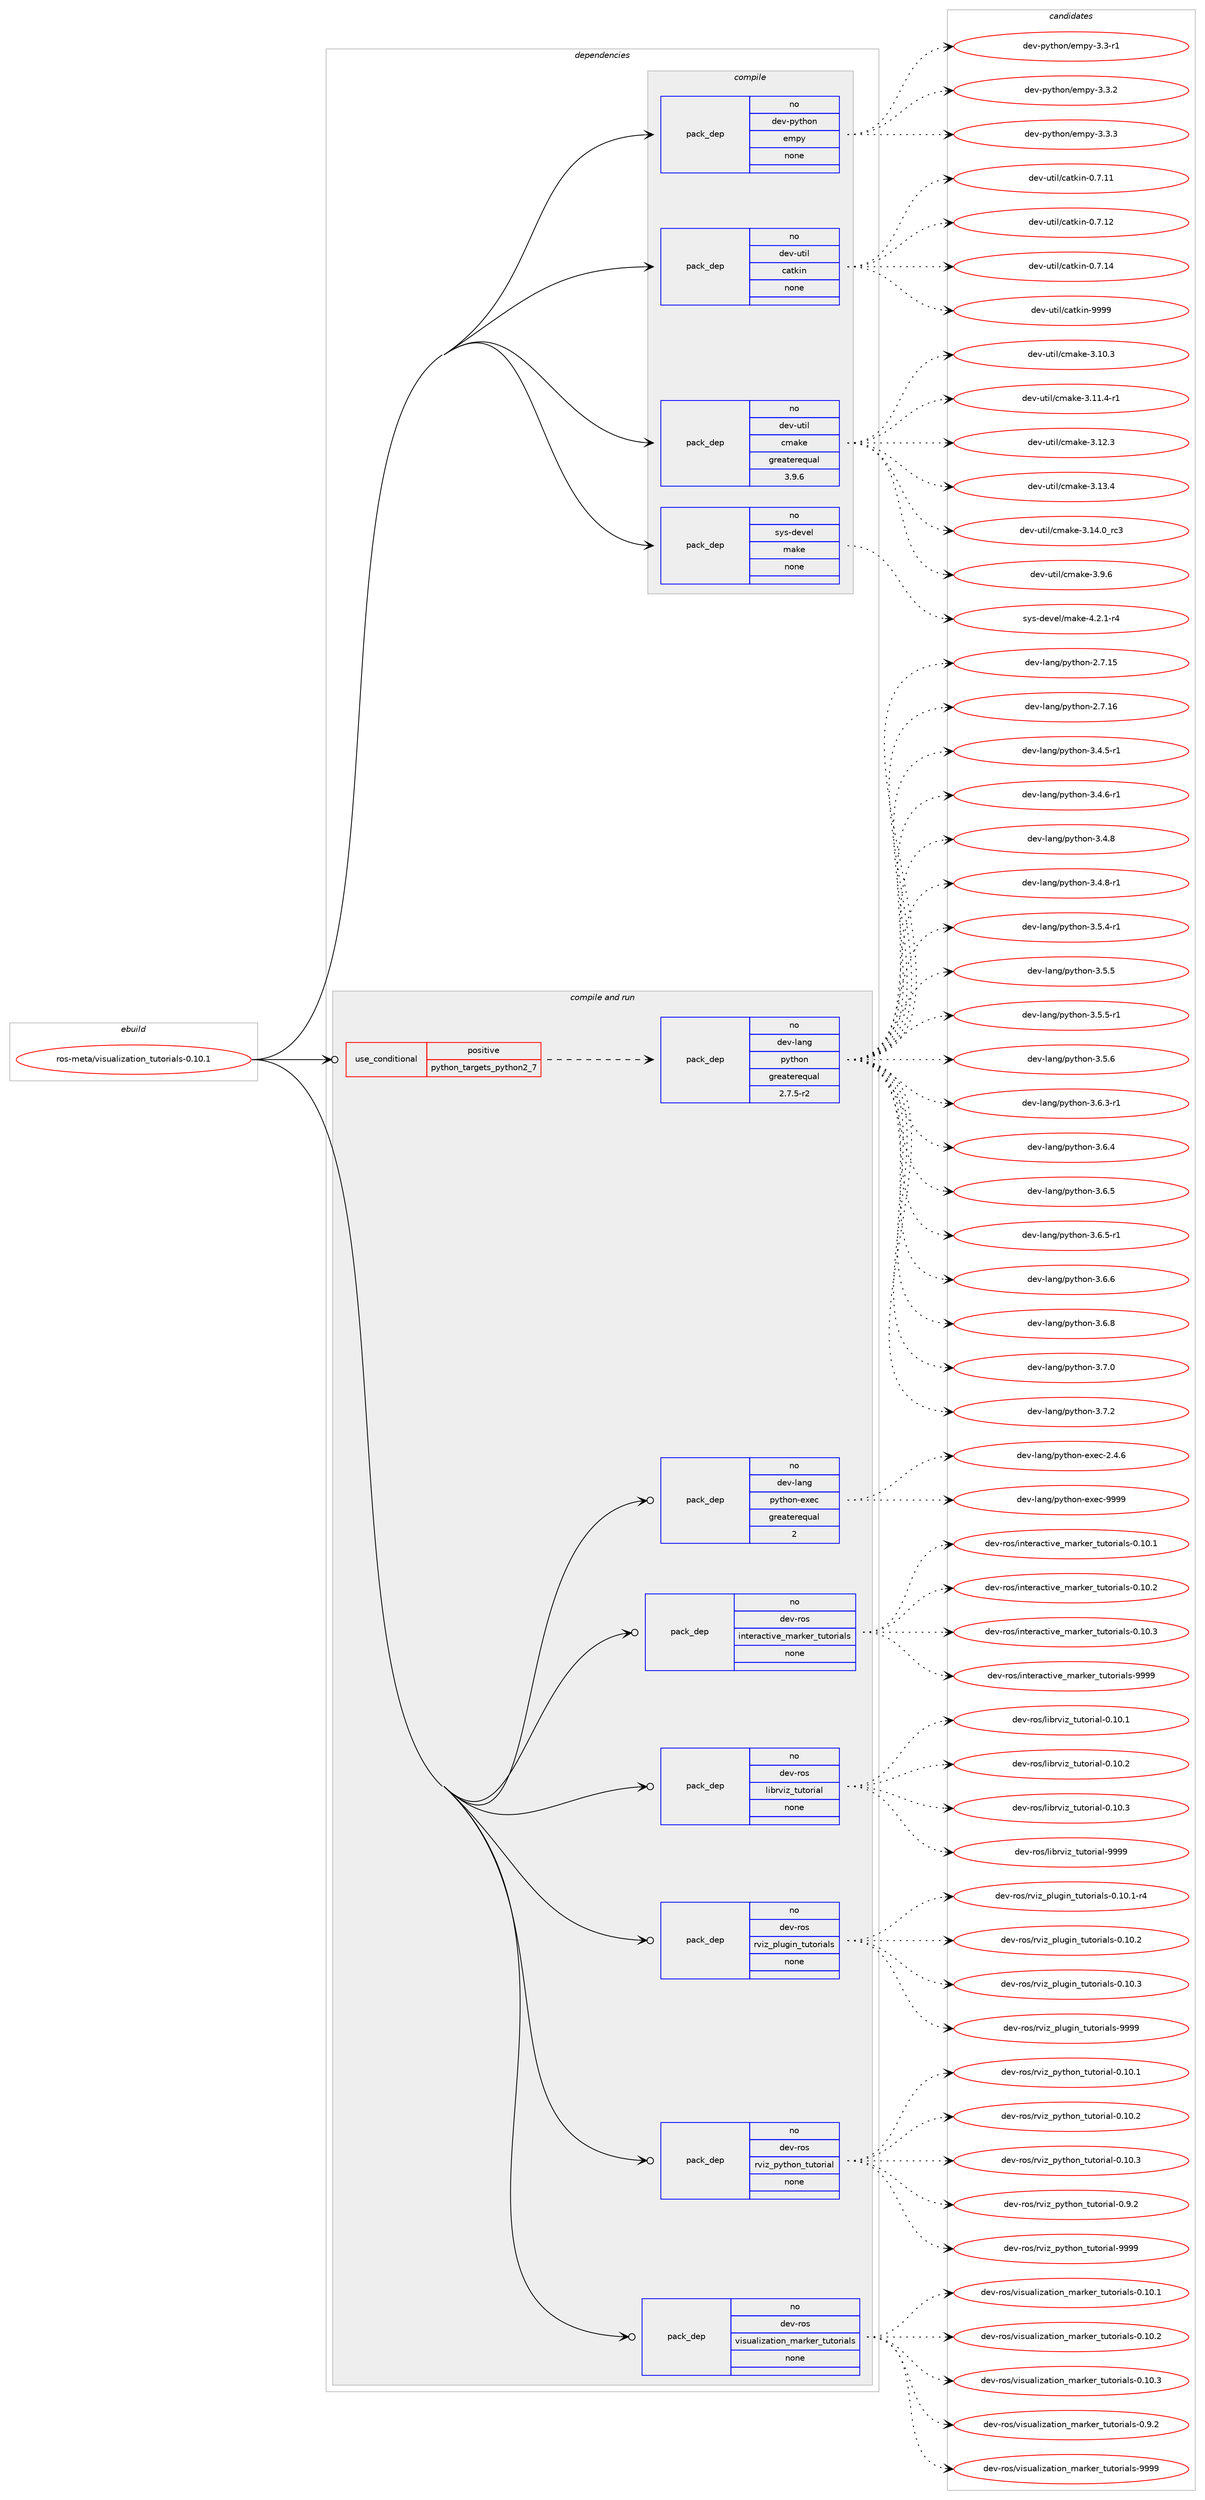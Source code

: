 digraph prolog {

# *************
# Graph options
# *************

newrank=true;
concentrate=true;
compound=true;
graph [rankdir=LR,fontname=Helvetica,fontsize=10,ranksep=1.5];#, ranksep=2.5, nodesep=0.2];
edge  [arrowhead=vee];
node  [fontname=Helvetica,fontsize=10];

# **********
# The ebuild
# **********

subgraph cluster_leftcol {
color=gray;
rank=same;
label=<<i>ebuild</i>>;
id [label="ros-meta/visualization_tutorials-0.10.1", color=red, width=4, href="../ros-meta/visualization_tutorials-0.10.1.svg"];
}

# ****************
# The dependencies
# ****************

subgraph cluster_midcol {
color=gray;
label=<<i>dependencies</i>>;
subgraph cluster_compile {
fillcolor="#eeeeee";
style=filled;
label=<<i>compile</i>>;
subgraph pack1205450 {
dependency1684845 [label=<<TABLE BORDER="0" CELLBORDER="1" CELLSPACING="0" CELLPADDING="4" WIDTH="220"><TR><TD ROWSPAN="6" CELLPADDING="30">pack_dep</TD></TR><TR><TD WIDTH="110">no</TD></TR><TR><TD>dev-python</TD></TR><TR><TD>empy</TD></TR><TR><TD>none</TD></TR><TR><TD></TD></TR></TABLE>>, shape=none, color=blue];
}
id:e -> dependency1684845:w [weight=20,style="solid",arrowhead="vee"];
subgraph pack1205451 {
dependency1684846 [label=<<TABLE BORDER="0" CELLBORDER="1" CELLSPACING="0" CELLPADDING="4" WIDTH="220"><TR><TD ROWSPAN="6" CELLPADDING="30">pack_dep</TD></TR><TR><TD WIDTH="110">no</TD></TR><TR><TD>dev-util</TD></TR><TR><TD>catkin</TD></TR><TR><TD>none</TD></TR><TR><TD></TD></TR></TABLE>>, shape=none, color=blue];
}
id:e -> dependency1684846:w [weight=20,style="solid",arrowhead="vee"];
subgraph pack1205452 {
dependency1684847 [label=<<TABLE BORDER="0" CELLBORDER="1" CELLSPACING="0" CELLPADDING="4" WIDTH="220"><TR><TD ROWSPAN="6" CELLPADDING="30">pack_dep</TD></TR><TR><TD WIDTH="110">no</TD></TR><TR><TD>dev-util</TD></TR><TR><TD>cmake</TD></TR><TR><TD>greaterequal</TD></TR><TR><TD>3.9.6</TD></TR></TABLE>>, shape=none, color=blue];
}
id:e -> dependency1684847:w [weight=20,style="solid",arrowhead="vee"];
subgraph pack1205453 {
dependency1684848 [label=<<TABLE BORDER="0" CELLBORDER="1" CELLSPACING="0" CELLPADDING="4" WIDTH="220"><TR><TD ROWSPAN="6" CELLPADDING="30">pack_dep</TD></TR><TR><TD WIDTH="110">no</TD></TR><TR><TD>sys-devel</TD></TR><TR><TD>make</TD></TR><TR><TD>none</TD></TR><TR><TD></TD></TR></TABLE>>, shape=none, color=blue];
}
id:e -> dependency1684848:w [weight=20,style="solid",arrowhead="vee"];
}
subgraph cluster_compileandrun {
fillcolor="#eeeeee";
style=filled;
label=<<i>compile and run</i>>;
subgraph cond451866 {
dependency1684849 [label=<<TABLE BORDER="0" CELLBORDER="1" CELLSPACING="0" CELLPADDING="4"><TR><TD ROWSPAN="3" CELLPADDING="10">use_conditional</TD></TR><TR><TD>positive</TD></TR><TR><TD>python_targets_python2_7</TD></TR></TABLE>>, shape=none, color=red];
subgraph pack1205454 {
dependency1684850 [label=<<TABLE BORDER="0" CELLBORDER="1" CELLSPACING="0" CELLPADDING="4" WIDTH="220"><TR><TD ROWSPAN="6" CELLPADDING="30">pack_dep</TD></TR><TR><TD WIDTH="110">no</TD></TR><TR><TD>dev-lang</TD></TR><TR><TD>python</TD></TR><TR><TD>greaterequal</TD></TR><TR><TD>2.7.5-r2</TD></TR></TABLE>>, shape=none, color=blue];
}
dependency1684849:e -> dependency1684850:w [weight=20,style="dashed",arrowhead="vee"];
}
id:e -> dependency1684849:w [weight=20,style="solid",arrowhead="odotvee"];
subgraph pack1205455 {
dependency1684851 [label=<<TABLE BORDER="0" CELLBORDER="1" CELLSPACING="0" CELLPADDING="4" WIDTH="220"><TR><TD ROWSPAN="6" CELLPADDING="30">pack_dep</TD></TR><TR><TD WIDTH="110">no</TD></TR><TR><TD>dev-lang</TD></TR><TR><TD>python-exec</TD></TR><TR><TD>greaterequal</TD></TR><TR><TD>2</TD></TR></TABLE>>, shape=none, color=blue];
}
id:e -> dependency1684851:w [weight=20,style="solid",arrowhead="odotvee"];
subgraph pack1205456 {
dependency1684852 [label=<<TABLE BORDER="0" CELLBORDER="1" CELLSPACING="0" CELLPADDING="4" WIDTH="220"><TR><TD ROWSPAN="6" CELLPADDING="30">pack_dep</TD></TR><TR><TD WIDTH="110">no</TD></TR><TR><TD>dev-ros</TD></TR><TR><TD>interactive_marker_tutorials</TD></TR><TR><TD>none</TD></TR><TR><TD></TD></TR></TABLE>>, shape=none, color=blue];
}
id:e -> dependency1684852:w [weight=20,style="solid",arrowhead="odotvee"];
subgraph pack1205457 {
dependency1684853 [label=<<TABLE BORDER="0" CELLBORDER="1" CELLSPACING="0" CELLPADDING="4" WIDTH="220"><TR><TD ROWSPAN="6" CELLPADDING="30">pack_dep</TD></TR><TR><TD WIDTH="110">no</TD></TR><TR><TD>dev-ros</TD></TR><TR><TD>librviz_tutorial</TD></TR><TR><TD>none</TD></TR><TR><TD></TD></TR></TABLE>>, shape=none, color=blue];
}
id:e -> dependency1684853:w [weight=20,style="solid",arrowhead="odotvee"];
subgraph pack1205458 {
dependency1684854 [label=<<TABLE BORDER="0" CELLBORDER="1" CELLSPACING="0" CELLPADDING="4" WIDTH="220"><TR><TD ROWSPAN="6" CELLPADDING="30">pack_dep</TD></TR><TR><TD WIDTH="110">no</TD></TR><TR><TD>dev-ros</TD></TR><TR><TD>rviz_plugin_tutorials</TD></TR><TR><TD>none</TD></TR><TR><TD></TD></TR></TABLE>>, shape=none, color=blue];
}
id:e -> dependency1684854:w [weight=20,style="solid",arrowhead="odotvee"];
subgraph pack1205459 {
dependency1684855 [label=<<TABLE BORDER="0" CELLBORDER="1" CELLSPACING="0" CELLPADDING="4" WIDTH="220"><TR><TD ROWSPAN="6" CELLPADDING="30">pack_dep</TD></TR><TR><TD WIDTH="110">no</TD></TR><TR><TD>dev-ros</TD></TR><TR><TD>rviz_python_tutorial</TD></TR><TR><TD>none</TD></TR><TR><TD></TD></TR></TABLE>>, shape=none, color=blue];
}
id:e -> dependency1684855:w [weight=20,style="solid",arrowhead="odotvee"];
subgraph pack1205460 {
dependency1684856 [label=<<TABLE BORDER="0" CELLBORDER="1" CELLSPACING="0" CELLPADDING="4" WIDTH="220"><TR><TD ROWSPAN="6" CELLPADDING="30">pack_dep</TD></TR><TR><TD WIDTH="110">no</TD></TR><TR><TD>dev-ros</TD></TR><TR><TD>visualization_marker_tutorials</TD></TR><TR><TD>none</TD></TR><TR><TD></TD></TR></TABLE>>, shape=none, color=blue];
}
id:e -> dependency1684856:w [weight=20,style="solid",arrowhead="odotvee"];
}
subgraph cluster_run {
fillcolor="#eeeeee";
style=filled;
label=<<i>run</i>>;
}
}

# **************
# The candidates
# **************

subgraph cluster_choices {
rank=same;
color=gray;
label=<<i>candidates</i>>;

subgraph choice1205450 {
color=black;
nodesep=1;
choice1001011184511212111610411111047101109112121455146514511449 [label="dev-python/empy-3.3-r1", color=red, width=4,href="../dev-python/empy-3.3-r1.svg"];
choice1001011184511212111610411111047101109112121455146514650 [label="dev-python/empy-3.3.2", color=red, width=4,href="../dev-python/empy-3.3.2.svg"];
choice1001011184511212111610411111047101109112121455146514651 [label="dev-python/empy-3.3.3", color=red, width=4,href="../dev-python/empy-3.3.3.svg"];
dependency1684845:e -> choice1001011184511212111610411111047101109112121455146514511449:w [style=dotted,weight="100"];
dependency1684845:e -> choice1001011184511212111610411111047101109112121455146514650:w [style=dotted,weight="100"];
dependency1684845:e -> choice1001011184511212111610411111047101109112121455146514651:w [style=dotted,weight="100"];
}
subgraph choice1205451 {
color=black;
nodesep=1;
choice1001011184511711610510847999711610710511045484655464949 [label="dev-util/catkin-0.7.11", color=red, width=4,href="../dev-util/catkin-0.7.11.svg"];
choice1001011184511711610510847999711610710511045484655464950 [label="dev-util/catkin-0.7.12", color=red, width=4,href="../dev-util/catkin-0.7.12.svg"];
choice1001011184511711610510847999711610710511045484655464952 [label="dev-util/catkin-0.7.14", color=red, width=4,href="../dev-util/catkin-0.7.14.svg"];
choice100101118451171161051084799971161071051104557575757 [label="dev-util/catkin-9999", color=red, width=4,href="../dev-util/catkin-9999.svg"];
dependency1684846:e -> choice1001011184511711610510847999711610710511045484655464949:w [style=dotted,weight="100"];
dependency1684846:e -> choice1001011184511711610510847999711610710511045484655464950:w [style=dotted,weight="100"];
dependency1684846:e -> choice1001011184511711610510847999711610710511045484655464952:w [style=dotted,weight="100"];
dependency1684846:e -> choice100101118451171161051084799971161071051104557575757:w [style=dotted,weight="100"];
}
subgraph choice1205452 {
color=black;
nodesep=1;
choice1001011184511711610510847991099710710145514649484651 [label="dev-util/cmake-3.10.3", color=red, width=4,href="../dev-util/cmake-3.10.3.svg"];
choice10010111845117116105108479910997107101455146494946524511449 [label="dev-util/cmake-3.11.4-r1", color=red, width=4,href="../dev-util/cmake-3.11.4-r1.svg"];
choice1001011184511711610510847991099710710145514649504651 [label="dev-util/cmake-3.12.3", color=red, width=4,href="../dev-util/cmake-3.12.3.svg"];
choice1001011184511711610510847991099710710145514649514652 [label="dev-util/cmake-3.13.4", color=red, width=4,href="../dev-util/cmake-3.13.4.svg"];
choice1001011184511711610510847991099710710145514649524648951149951 [label="dev-util/cmake-3.14.0_rc3", color=red, width=4,href="../dev-util/cmake-3.14.0_rc3.svg"];
choice10010111845117116105108479910997107101455146574654 [label="dev-util/cmake-3.9.6", color=red, width=4,href="../dev-util/cmake-3.9.6.svg"];
dependency1684847:e -> choice1001011184511711610510847991099710710145514649484651:w [style=dotted,weight="100"];
dependency1684847:e -> choice10010111845117116105108479910997107101455146494946524511449:w [style=dotted,weight="100"];
dependency1684847:e -> choice1001011184511711610510847991099710710145514649504651:w [style=dotted,weight="100"];
dependency1684847:e -> choice1001011184511711610510847991099710710145514649514652:w [style=dotted,weight="100"];
dependency1684847:e -> choice1001011184511711610510847991099710710145514649524648951149951:w [style=dotted,weight="100"];
dependency1684847:e -> choice10010111845117116105108479910997107101455146574654:w [style=dotted,weight="100"];
}
subgraph choice1205453 {
color=black;
nodesep=1;
choice1151211154510010111810110847109971071014552465046494511452 [label="sys-devel/make-4.2.1-r4", color=red, width=4,href="../sys-devel/make-4.2.1-r4.svg"];
dependency1684848:e -> choice1151211154510010111810110847109971071014552465046494511452:w [style=dotted,weight="100"];
}
subgraph choice1205454 {
color=black;
nodesep=1;
choice10010111845108971101034711212111610411111045504655464953 [label="dev-lang/python-2.7.15", color=red, width=4,href="../dev-lang/python-2.7.15.svg"];
choice10010111845108971101034711212111610411111045504655464954 [label="dev-lang/python-2.7.16", color=red, width=4,href="../dev-lang/python-2.7.16.svg"];
choice1001011184510897110103471121211161041111104551465246534511449 [label="dev-lang/python-3.4.5-r1", color=red, width=4,href="../dev-lang/python-3.4.5-r1.svg"];
choice1001011184510897110103471121211161041111104551465246544511449 [label="dev-lang/python-3.4.6-r1", color=red, width=4,href="../dev-lang/python-3.4.6-r1.svg"];
choice100101118451089711010347112121116104111110455146524656 [label="dev-lang/python-3.4.8", color=red, width=4,href="../dev-lang/python-3.4.8.svg"];
choice1001011184510897110103471121211161041111104551465246564511449 [label="dev-lang/python-3.4.8-r1", color=red, width=4,href="../dev-lang/python-3.4.8-r1.svg"];
choice1001011184510897110103471121211161041111104551465346524511449 [label="dev-lang/python-3.5.4-r1", color=red, width=4,href="../dev-lang/python-3.5.4-r1.svg"];
choice100101118451089711010347112121116104111110455146534653 [label="dev-lang/python-3.5.5", color=red, width=4,href="../dev-lang/python-3.5.5.svg"];
choice1001011184510897110103471121211161041111104551465346534511449 [label="dev-lang/python-3.5.5-r1", color=red, width=4,href="../dev-lang/python-3.5.5-r1.svg"];
choice100101118451089711010347112121116104111110455146534654 [label="dev-lang/python-3.5.6", color=red, width=4,href="../dev-lang/python-3.5.6.svg"];
choice1001011184510897110103471121211161041111104551465446514511449 [label="dev-lang/python-3.6.3-r1", color=red, width=4,href="../dev-lang/python-3.6.3-r1.svg"];
choice100101118451089711010347112121116104111110455146544652 [label="dev-lang/python-3.6.4", color=red, width=4,href="../dev-lang/python-3.6.4.svg"];
choice100101118451089711010347112121116104111110455146544653 [label="dev-lang/python-3.6.5", color=red, width=4,href="../dev-lang/python-3.6.5.svg"];
choice1001011184510897110103471121211161041111104551465446534511449 [label="dev-lang/python-3.6.5-r1", color=red, width=4,href="../dev-lang/python-3.6.5-r1.svg"];
choice100101118451089711010347112121116104111110455146544654 [label="dev-lang/python-3.6.6", color=red, width=4,href="../dev-lang/python-3.6.6.svg"];
choice100101118451089711010347112121116104111110455146544656 [label="dev-lang/python-3.6.8", color=red, width=4,href="../dev-lang/python-3.6.8.svg"];
choice100101118451089711010347112121116104111110455146554648 [label="dev-lang/python-3.7.0", color=red, width=4,href="../dev-lang/python-3.7.0.svg"];
choice100101118451089711010347112121116104111110455146554650 [label="dev-lang/python-3.7.2", color=red, width=4,href="../dev-lang/python-3.7.2.svg"];
dependency1684850:e -> choice10010111845108971101034711212111610411111045504655464953:w [style=dotted,weight="100"];
dependency1684850:e -> choice10010111845108971101034711212111610411111045504655464954:w [style=dotted,weight="100"];
dependency1684850:e -> choice1001011184510897110103471121211161041111104551465246534511449:w [style=dotted,weight="100"];
dependency1684850:e -> choice1001011184510897110103471121211161041111104551465246544511449:w [style=dotted,weight="100"];
dependency1684850:e -> choice100101118451089711010347112121116104111110455146524656:w [style=dotted,weight="100"];
dependency1684850:e -> choice1001011184510897110103471121211161041111104551465246564511449:w [style=dotted,weight="100"];
dependency1684850:e -> choice1001011184510897110103471121211161041111104551465346524511449:w [style=dotted,weight="100"];
dependency1684850:e -> choice100101118451089711010347112121116104111110455146534653:w [style=dotted,weight="100"];
dependency1684850:e -> choice1001011184510897110103471121211161041111104551465346534511449:w [style=dotted,weight="100"];
dependency1684850:e -> choice100101118451089711010347112121116104111110455146534654:w [style=dotted,weight="100"];
dependency1684850:e -> choice1001011184510897110103471121211161041111104551465446514511449:w [style=dotted,weight="100"];
dependency1684850:e -> choice100101118451089711010347112121116104111110455146544652:w [style=dotted,weight="100"];
dependency1684850:e -> choice100101118451089711010347112121116104111110455146544653:w [style=dotted,weight="100"];
dependency1684850:e -> choice1001011184510897110103471121211161041111104551465446534511449:w [style=dotted,weight="100"];
dependency1684850:e -> choice100101118451089711010347112121116104111110455146544654:w [style=dotted,weight="100"];
dependency1684850:e -> choice100101118451089711010347112121116104111110455146544656:w [style=dotted,weight="100"];
dependency1684850:e -> choice100101118451089711010347112121116104111110455146554648:w [style=dotted,weight="100"];
dependency1684850:e -> choice100101118451089711010347112121116104111110455146554650:w [style=dotted,weight="100"];
}
subgraph choice1205455 {
color=black;
nodesep=1;
choice1001011184510897110103471121211161041111104510112010199455046524654 [label="dev-lang/python-exec-2.4.6", color=red, width=4,href="../dev-lang/python-exec-2.4.6.svg"];
choice10010111845108971101034711212111610411111045101120101994557575757 [label="dev-lang/python-exec-9999", color=red, width=4,href="../dev-lang/python-exec-9999.svg"];
dependency1684851:e -> choice1001011184510897110103471121211161041111104510112010199455046524654:w [style=dotted,weight="100"];
dependency1684851:e -> choice10010111845108971101034711212111610411111045101120101994557575757:w [style=dotted,weight="100"];
}
subgraph choice1205456 {
color=black;
nodesep=1;
choice100101118451141111154710511011610111497991161051181019510997114107101114951161171161111141059710811545484649484649 [label="dev-ros/interactive_marker_tutorials-0.10.1", color=red, width=4,href="../dev-ros/interactive_marker_tutorials-0.10.1.svg"];
choice100101118451141111154710511011610111497991161051181019510997114107101114951161171161111141059710811545484649484650 [label="dev-ros/interactive_marker_tutorials-0.10.2", color=red, width=4,href="../dev-ros/interactive_marker_tutorials-0.10.2.svg"];
choice100101118451141111154710511011610111497991161051181019510997114107101114951161171161111141059710811545484649484651 [label="dev-ros/interactive_marker_tutorials-0.10.3", color=red, width=4,href="../dev-ros/interactive_marker_tutorials-0.10.3.svg"];
choice10010111845114111115471051101161011149799116105118101951099711410710111495116117116111114105971081154557575757 [label="dev-ros/interactive_marker_tutorials-9999", color=red, width=4,href="../dev-ros/interactive_marker_tutorials-9999.svg"];
dependency1684852:e -> choice100101118451141111154710511011610111497991161051181019510997114107101114951161171161111141059710811545484649484649:w [style=dotted,weight="100"];
dependency1684852:e -> choice100101118451141111154710511011610111497991161051181019510997114107101114951161171161111141059710811545484649484650:w [style=dotted,weight="100"];
dependency1684852:e -> choice100101118451141111154710511011610111497991161051181019510997114107101114951161171161111141059710811545484649484651:w [style=dotted,weight="100"];
dependency1684852:e -> choice10010111845114111115471051101161011149799116105118101951099711410710111495116117116111114105971081154557575757:w [style=dotted,weight="100"];
}
subgraph choice1205457 {
color=black;
nodesep=1;
choice100101118451141111154710810598114118105122951161171161111141059710845484649484649 [label="dev-ros/librviz_tutorial-0.10.1", color=red, width=4,href="../dev-ros/librviz_tutorial-0.10.1.svg"];
choice100101118451141111154710810598114118105122951161171161111141059710845484649484650 [label="dev-ros/librviz_tutorial-0.10.2", color=red, width=4,href="../dev-ros/librviz_tutorial-0.10.2.svg"];
choice100101118451141111154710810598114118105122951161171161111141059710845484649484651 [label="dev-ros/librviz_tutorial-0.10.3", color=red, width=4,href="../dev-ros/librviz_tutorial-0.10.3.svg"];
choice10010111845114111115471081059811411810512295116117116111114105971084557575757 [label="dev-ros/librviz_tutorial-9999", color=red, width=4,href="../dev-ros/librviz_tutorial-9999.svg"];
dependency1684853:e -> choice100101118451141111154710810598114118105122951161171161111141059710845484649484649:w [style=dotted,weight="100"];
dependency1684853:e -> choice100101118451141111154710810598114118105122951161171161111141059710845484649484650:w [style=dotted,weight="100"];
dependency1684853:e -> choice100101118451141111154710810598114118105122951161171161111141059710845484649484651:w [style=dotted,weight="100"];
dependency1684853:e -> choice10010111845114111115471081059811411810512295116117116111114105971084557575757:w [style=dotted,weight="100"];
}
subgraph choice1205458 {
color=black;
nodesep=1;
choice1001011184511411111547114118105122951121081171031051109511611711611111410597108115454846494846494511452 [label="dev-ros/rviz_plugin_tutorials-0.10.1-r4", color=red, width=4,href="../dev-ros/rviz_plugin_tutorials-0.10.1-r4.svg"];
choice100101118451141111154711411810512295112108117103105110951161171161111141059710811545484649484650 [label="dev-ros/rviz_plugin_tutorials-0.10.2", color=red, width=4,href="../dev-ros/rviz_plugin_tutorials-0.10.2.svg"];
choice100101118451141111154711411810512295112108117103105110951161171161111141059710811545484649484651 [label="dev-ros/rviz_plugin_tutorials-0.10.3", color=red, width=4,href="../dev-ros/rviz_plugin_tutorials-0.10.3.svg"];
choice10010111845114111115471141181051229511210811710310511095116117116111114105971081154557575757 [label="dev-ros/rviz_plugin_tutorials-9999", color=red, width=4,href="../dev-ros/rviz_plugin_tutorials-9999.svg"];
dependency1684854:e -> choice1001011184511411111547114118105122951121081171031051109511611711611111410597108115454846494846494511452:w [style=dotted,weight="100"];
dependency1684854:e -> choice100101118451141111154711411810512295112108117103105110951161171161111141059710811545484649484650:w [style=dotted,weight="100"];
dependency1684854:e -> choice100101118451141111154711411810512295112108117103105110951161171161111141059710811545484649484651:w [style=dotted,weight="100"];
dependency1684854:e -> choice10010111845114111115471141181051229511210811710310511095116117116111114105971081154557575757:w [style=dotted,weight="100"];
}
subgraph choice1205459 {
color=black;
nodesep=1;
choice100101118451141111154711411810512295112121116104111110951161171161111141059710845484649484649 [label="dev-ros/rviz_python_tutorial-0.10.1", color=red, width=4,href="../dev-ros/rviz_python_tutorial-0.10.1.svg"];
choice100101118451141111154711411810512295112121116104111110951161171161111141059710845484649484650 [label="dev-ros/rviz_python_tutorial-0.10.2", color=red, width=4,href="../dev-ros/rviz_python_tutorial-0.10.2.svg"];
choice100101118451141111154711411810512295112121116104111110951161171161111141059710845484649484651 [label="dev-ros/rviz_python_tutorial-0.10.3", color=red, width=4,href="../dev-ros/rviz_python_tutorial-0.10.3.svg"];
choice1001011184511411111547114118105122951121211161041111109511611711611111410597108454846574650 [label="dev-ros/rviz_python_tutorial-0.9.2", color=red, width=4,href="../dev-ros/rviz_python_tutorial-0.9.2.svg"];
choice10010111845114111115471141181051229511212111610411111095116117116111114105971084557575757 [label="dev-ros/rviz_python_tutorial-9999", color=red, width=4,href="../dev-ros/rviz_python_tutorial-9999.svg"];
dependency1684855:e -> choice100101118451141111154711411810512295112121116104111110951161171161111141059710845484649484649:w [style=dotted,weight="100"];
dependency1684855:e -> choice100101118451141111154711411810512295112121116104111110951161171161111141059710845484649484650:w [style=dotted,weight="100"];
dependency1684855:e -> choice100101118451141111154711411810512295112121116104111110951161171161111141059710845484649484651:w [style=dotted,weight="100"];
dependency1684855:e -> choice1001011184511411111547114118105122951121211161041111109511611711611111410597108454846574650:w [style=dotted,weight="100"];
dependency1684855:e -> choice10010111845114111115471141181051229511212111610411111095116117116111114105971084557575757:w [style=dotted,weight="100"];
}
subgraph choice1205460 {
color=black;
nodesep=1;
choice100101118451141111154711810511511797108105122971161051111109510997114107101114951161171161111141059710811545484649484649 [label="dev-ros/visualization_marker_tutorials-0.10.1", color=red, width=4,href="../dev-ros/visualization_marker_tutorials-0.10.1.svg"];
choice100101118451141111154711810511511797108105122971161051111109510997114107101114951161171161111141059710811545484649484650 [label="dev-ros/visualization_marker_tutorials-0.10.2", color=red, width=4,href="../dev-ros/visualization_marker_tutorials-0.10.2.svg"];
choice100101118451141111154711810511511797108105122971161051111109510997114107101114951161171161111141059710811545484649484651 [label="dev-ros/visualization_marker_tutorials-0.10.3", color=red, width=4,href="../dev-ros/visualization_marker_tutorials-0.10.3.svg"];
choice1001011184511411111547118105115117971081051229711610511111095109971141071011149511611711611111410597108115454846574650 [label="dev-ros/visualization_marker_tutorials-0.9.2", color=red, width=4,href="../dev-ros/visualization_marker_tutorials-0.9.2.svg"];
choice10010111845114111115471181051151179710810512297116105111110951099711410710111495116117116111114105971081154557575757 [label="dev-ros/visualization_marker_tutorials-9999", color=red, width=4,href="../dev-ros/visualization_marker_tutorials-9999.svg"];
dependency1684856:e -> choice100101118451141111154711810511511797108105122971161051111109510997114107101114951161171161111141059710811545484649484649:w [style=dotted,weight="100"];
dependency1684856:e -> choice100101118451141111154711810511511797108105122971161051111109510997114107101114951161171161111141059710811545484649484650:w [style=dotted,weight="100"];
dependency1684856:e -> choice100101118451141111154711810511511797108105122971161051111109510997114107101114951161171161111141059710811545484649484651:w [style=dotted,weight="100"];
dependency1684856:e -> choice1001011184511411111547118105115117971081051229711610511111095109971141071011149511611711611111410597108115454846574650:w [style=dotted,weight="100"];
dependency1684856:e -> choice10010111845114111115471181051151179710810512297116105111110951099711410710111495116117116111114105971081154557575757:w [style=dotted,weight="100"];
}
}

}
